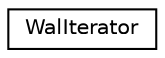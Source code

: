 digraph "Graphical Class Hierarchy"
{
 // LATEX_PDF_SIZE
  edge [fontname="Helvetica",fontsize="10",labelfontname="Helvetica",labelfontsize="10"];
  node [fontname="Helvetica",fontsize="10",shape=record];
  rankdir="LR";
  Node0 [label="WalIterator",height=0.2,width=0.4,color="black", fillcolor="white", style="filled",URL="$db/d1b/sqlite3_8c.html#db/dbd/structWalIterator",tooltip=" "];
}
